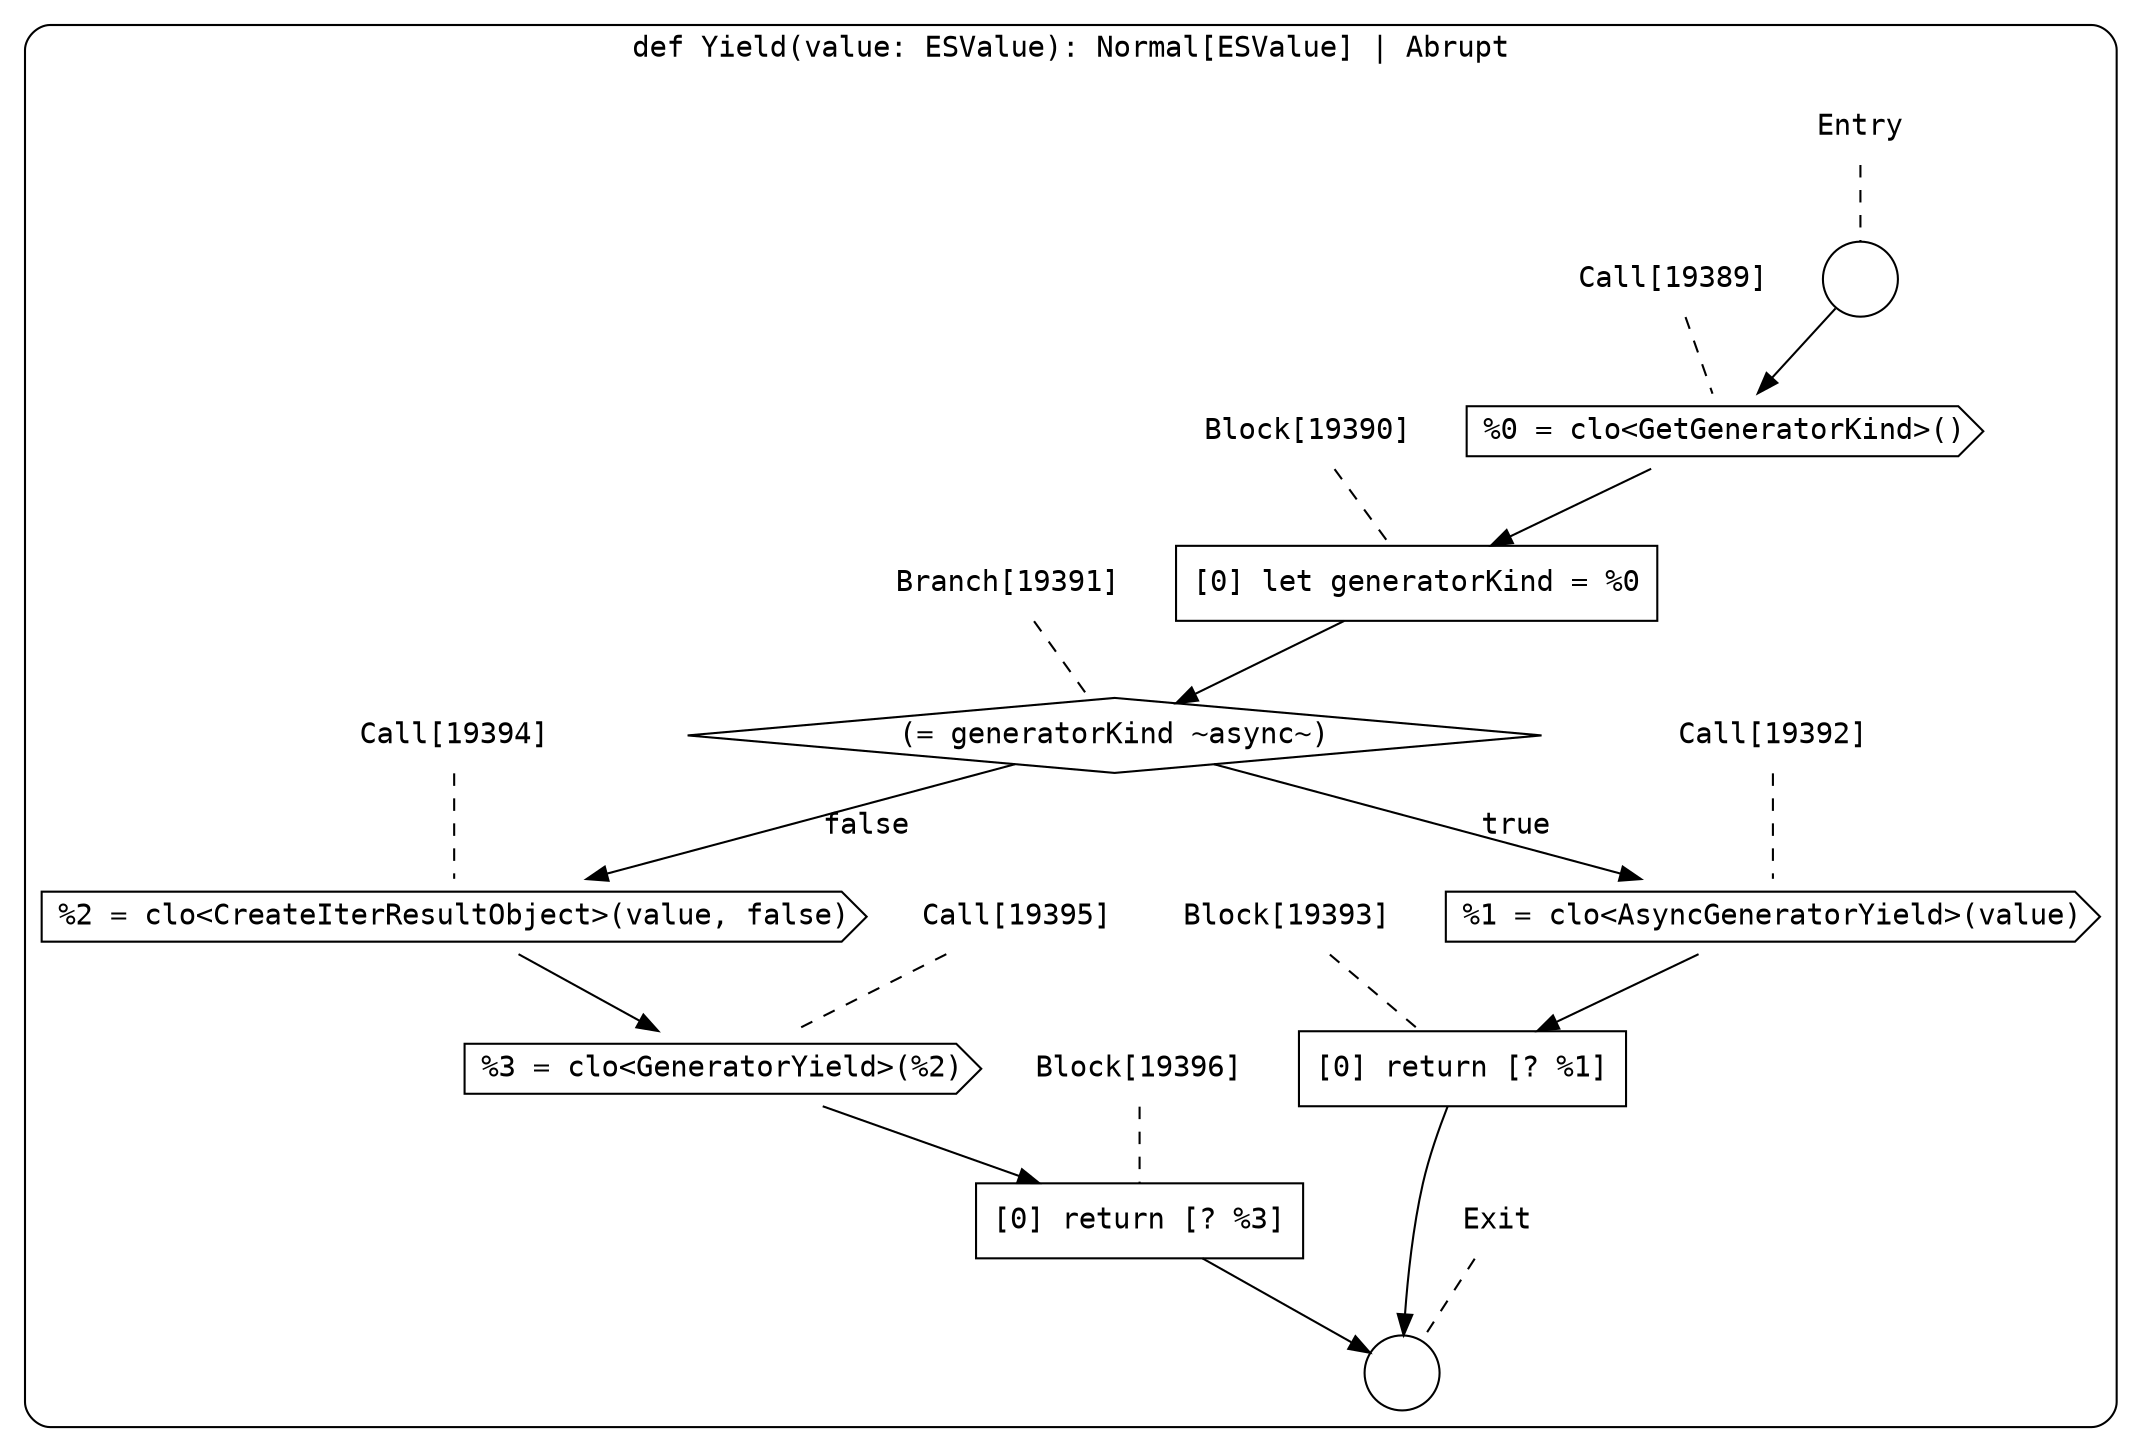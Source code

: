 digraph {
  graph [fontname = "Consolas"]
  node [fontname = "Consolas"]
  edge [fontname = "Consolas"]
  subgraph cluster2621 {
    label = "def Yield(value: ESValue): Normal[ESValue] | Abrupt"
    style = rounded
    cluster2621_entry_name [shape=none, label=<<font color="black">Entry</font>>]
    cluster2621_entry_name -> cluster2621_entry [arrowhead=none, color="black", style=dashed]
    cluster2621_entry [shape=circle label=" " color="black" fillcolor="white" style=filled]
    cluster2621_entry -> node19389 [color="black"]
    cluster2621_exit_name [shape=none, label=<<font color="black">Exit</font>>]
    cluster2621_exit_name -> cluster2621_exit [arrowhead=none, color="black", style=dashed]
    cluster2621_exit [shape=circle label=" " color="black" fillcolor="white" style=filled]
    node19389_name [shape=none, label=<<font color="black">Call[19389]</font>>]
    node19389_name -> node19389 [arrowhead=none, color="black", style=dashed]
    node19389 [shape=cds, label=<<font color="black">%0 = clo&lt;GetGeneratorKind&gt;()</font>> color="black" fillcolor="white", style=filled]
    node19389 -> node19390 [color="black"]
    node19390_name [shape=none, label=<<font color="black">Block[19390]</font>>]
    node19390_name -> node19390 [arrowhead=none, color="black", style=dashed]
    node19390 [shape=box, label=<<font color="black">[0] let generatorKind = %0<BR ALIGN="LEFT"/></font>> color="black" fillcolor="white", style=filled]
    node19390 -> node19391 [color="black"]
    node19391_name [shape=none, label=<<font color="black">Branch[19391]</font>>]
    node19391_name -> node19391 [arrowhead=none, color="black", style=dashed]
    node19391 [shape=diamond, label=<<font color="black">(= generatorKind ~async~)</font>> color="black" fillcolor="white", style=filled]
    node19391 -> node19392 [label=<<font color="black">true</font>> color="black"]
    node19391 -> node19394 [label=<<font color="black">false</font>> color="black"]
    node19392_name [shape=none, label=<<font color="black">Call[19392]</font>>]
    node19392_name -> node19392 [arrowhead=none, color="black", style=dashed]
    node19392 [shape=cds, label=<<font color="black">%1 = clo&lt;AsyncGeneratorYield&gt;(value)</font>> color="black" fillcolor="white", style=filled]
    node19392 -> node19393 [color="black"]
    node19394_name [shape=none, label=<<font color="black">Call[19394]</font>>]
    node19394_name -> node19394 [arrowhead=none, color="black", style=dashed]
    node19394 [shape=cds, label=<<font color="black">%2 = clo&lt;CreateIterResultObject&gt;(value, false)</font>> color="black" fillcolor="white", style=filled]
    node19394 -> node19395 [color="black"]
    node19393_name [shape=none, label=<<font color="black">Block[19393]</font>>]
    node19393_name -> node19393 [arrowhead=none, color="black", style=dashed]
    node19393 [shape=box, label=<<font color="black">[0] return [? %1]<BR ALIGN="LEFT"/></font>> color="black" fillcolor="white", style=filled]
    node19393 -> cluster2621_exit [color="black"]
    node19395_name [shape=none, label=<<font color="black">Call[19395]</font>>]
    node19395_name -> node19395 [arrowhead=none, color="black", style=dashed]
    node19395 [shape=cds, label=<<font color="black">%3 = clo&lt;GeneratorYield&gt;(%2)</font>> color="black" fillcolor="white", style=filled]
    node19395 -> node19396 [color="black"]
    node19396_name [shape=none, label=<<font color="black">Block[19396]</font>>]
    node19396_name -> node19396 [arrowhead=none, color="black", style=dashed]
    node19396 [shape=box, label=<<font color="black">[0] return [? %3]<BR ALIGN="LEFT"/></font>> color="black" fillcolor="white", style=filled]
    node19396 -> cluster2621_exit [color="black"]
  }
}
